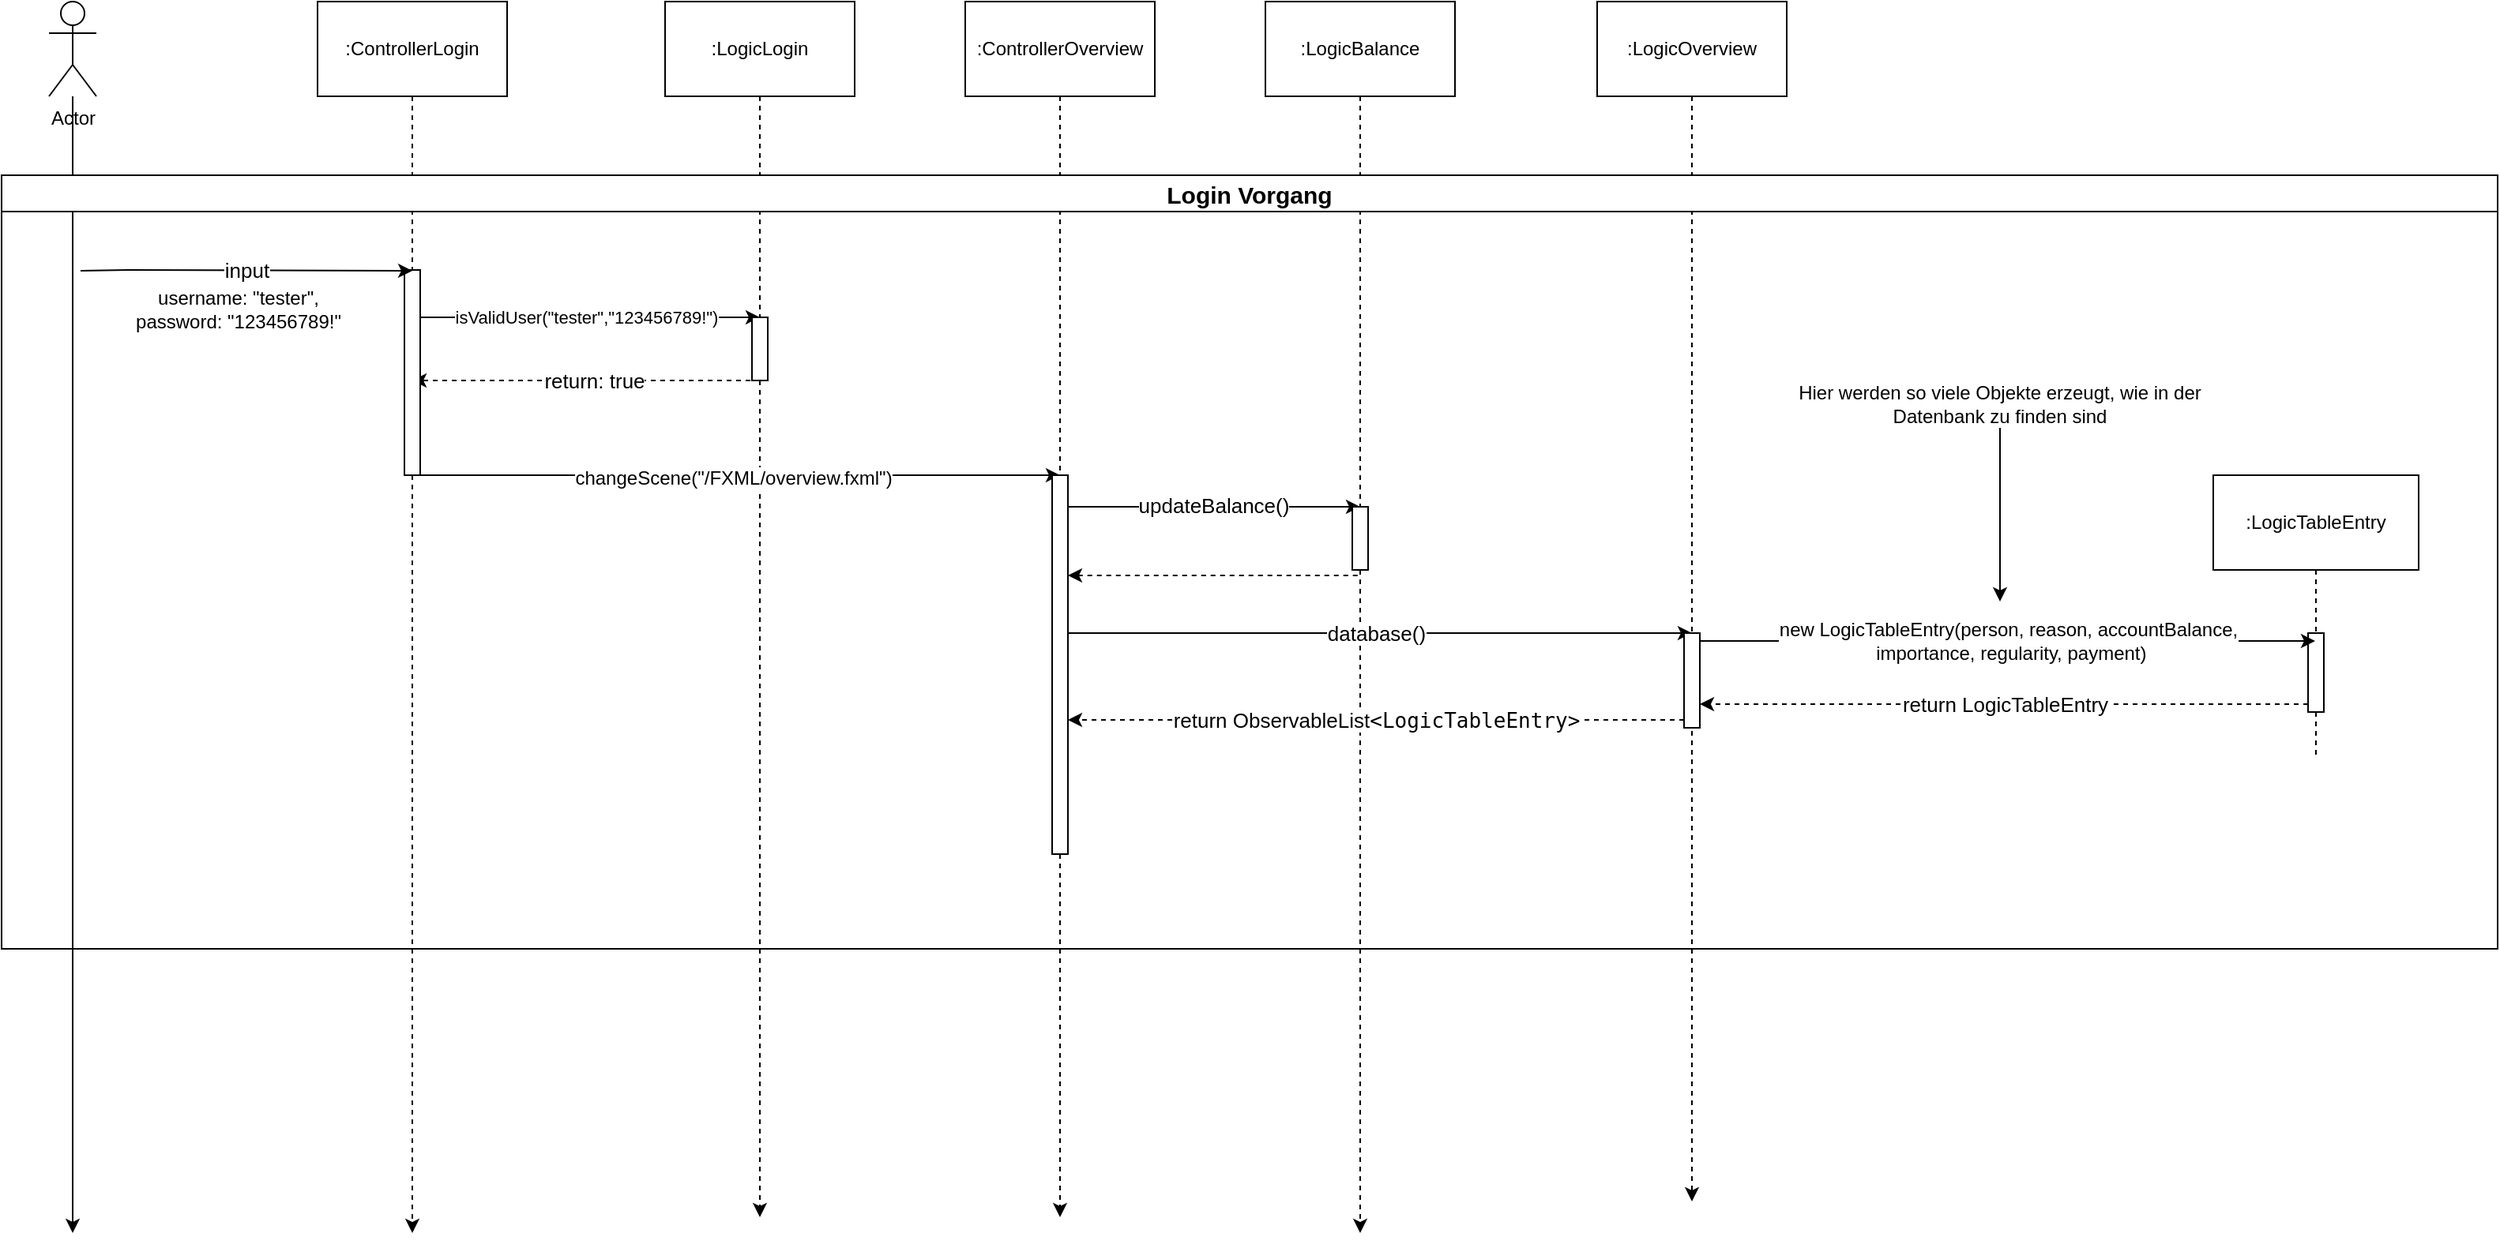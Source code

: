 <mxfile version="22.1.21" type="device">
  <diagram id="dWmEx_8C3ra9uAuUZR-o" name="Seite-2">
    <mxGraphModel dx="1434" dy="746" grid="1" gridSize="10" guides="1" tooltips="1" connect="1" arrows="1" fold="1" page="1" pageScale="1" pageWidth="827" pageHeight="1169" math="0" shadow="0">
      <root>
        <mxCell id="0" />
        <mxCell id="1" parent="0" />
        <mxCell id="v2-bN_Bwf2UKAEft6Nu9-12" style="edgeStyle=orthogonalEdgeStyle;rounded=0;orthogonalLoop=1;jettySize=auto;html=1;" parent="1" source="v2-bN_Bwf2UKAEft6Nu9-1" edge="1">
          <mxGeometry relative="1" as="geometry">
            <mxPoint x="85" y="800" as="targetPoint" />
          </mxGeometry>
        </mxCell>
        <mxCell id="v2-bN_Bwf2UKAEft6Nu9-1" value="Actor" style="shape=umlActor;verticalLabelPosition=bottom;verticalAlign=top;html=1;outlineConnect=0;" parent="1" vertex="1">
          <mxGeometry x="70" y="20" width="30" height="60" as="geometry" />
        </mxCell>
        <mxCell id="v2-bN_Bwf2UKAEft6Nu9-6" style="edgeStyle=orthogonalEdgeStyle;rounded=0;orthogonalLoop=1;jettySize=auto;html=1;dashed=1;" parent="1" source="v2-bN_Bwf2UKAEft6Nu9-2" edge="1">
          <mxGeometry relative="1" as="geometry">
            <mxPoint x="300" y="800" as="targetPoint" />
          </mxGeometry>
        </mxCell>
        <mxCell id="v2-bN_Bwf2UKAEft6Nu9-2" value=":ControllerLogin" style="rounded=0;whiteSpace=wrap;html=1;" parent="1" vertex="1">
          <mxGeometry x="240" y="20" width="120" height="60" as="geometry" />
        </mxCell>
        <mxCell id="v2-bN_Bwf2UKAEft6Nu9-13" style="edgeStyle=orthogonalEdgeStyle;rounded=0;orthogonalLoop=1;jettySize=auto;html=1;dashed=1;" parent="1" source="v2-bN_Bwf2UKAEft6Nu9-3" edge="1">
          <mxGeometry relative="1" as="geometry">
            <mxPoint x="520" y="790" as="targetPoint" />
          </mxGeometry>
        </mxCell>
        <mxCell id="v2-bN_Bwf2UKAEft6Nu9-3" value=":LogicLogin" style="rounded=0;whiteSpace=wrap;html=1;" parent="1" vertex="1">
          <mxGeometry x="460" y="20" width="120" height="60" as="geometry" />
        </mxCell>
        <mxCell id="v2-bN_Bwf2UKAEft6Nu9-8" style="edgeStyle=orthogonalEdgeStyle;rounded=0;orthogonalLoop=1;jettySize=auto;html=1;dashed=1;" parent="1" source="v2-bN_Bwf2UKAEft6Nu9-4" edge="1">
          <mxGeometry relative="1" as="geometry">
            <mxPoint x="710" y="790" as="targetPoint" />
          </mxGeometry>
        </mxCell>
        <mxCell id="v2-bN_Bwf2UKAEft6Nu9-4" value=":ControllerOverview" style="rounded=0;whiteSpace=wrap;html=1;" parent="1" vertex="1">
          <mxGeometry x="650" y="20" width="120" height="60" as="geometry" />
        </mxCell>
        <mxCell id="v2-bN_Bwf2UKAEft6Nu9-17" value="" style="endArrow=classic;html=1;rounded=0;" parent="1" edge="1">
          <mxGeometry relative="1" as="geometry">
            <mxPoint x="300" y="220" as="sourcePoint" />
            <mxPoint x="520" y="220" as="targetPoint" />
          </mxGeometry>
        </mxCell>
        <mxCell id="v2-bN_Bwf2UKAEft6Nu9-18" value="isValidUser(&quot;tester&quot;,&quot;123456789!&quot;)" style="edgeLabel;resizable=0;html=1;align=center;verticalAlign=middle;" parent="v2-bN_Bwf2UKAEft6Nu9-17" connectable="0" vertex="1">
          <mxGeometry relative="1" as="geometry" />
        </mxCell>
        <mxCell id="v2-bN_Bwf2UKAEft6Nu9-21" value="" style="endArrow=classic;html=1;rounded=0;dashed=1;" parent="1" edge="1">
          <mxGeometry relative="1" as="geometry">
            <mxPoint x="520" y="260" as="sourcePoint" />
            <mxPoint x="300" y="260" as="targetPoint" />
          </mxGeometry>
        </mxCell>
        <mxCell id="v2-bN_Bwf2UKAEft6Nu9-22" value="Label" style="edgeLabel;resizable=0;html=1;align=center;verticalAlign=middle;" parent="v2-bN_Bwf2UKAEft6Nu9-21" connectable="0" vertex="1">
          <mxGeometry relative="1" as="geometry" />
        </mxCell>
        <mxCell id="v2-bN_Bwf2UKAEft6Nu9-23" value="&lt;font style=&quot;font-size: 13px;&quot;&gt;return: true&lt;/font&gt;" style="edgeLabel;html=1;align=center;verticalAlign=middle;resizable=0;points=[];" parent="v2-bN_Bwf2UKAEft6Nu9-21" vertex="1" connectable="0">
          <mxGeometry x="-0.045" relative="1" as="geometry">
            <mxPoint as="offset" />
          </mxGeometry>
        </mxCell>
        <mxCell id="v2-bN_Bwf2UKAEft6Nu9-25" value="" style="endArrow=classic;html=1;rounded=0;" parent="1" edge="1">
          <mxGeometry relative="1" as="geometry">
            <mxPoint x="300" y="320" as="sourcePoint" />
            <mxPoint x="710" y="320" as="targetPoint" />
          </mxGeometry>
        </mxCell>
        <mxCell id="v2-bN_Bwf2UKAEft6Nu9-26" value="Label" style="edgeLabel;resizable=0;html=1;align=center;verticalAlign=middle;" parent="v2-bN_Bwf2UKAEft6Nu9-25" connectable="0" vertex="1">
          <mxGeometry relative="1" as="geometry" />
        </mxCell>
        <mxCell id="v2-bN_Bwf2UKAEft6Nu9-27" value="&lt;font style=&quot;font-size: 12px;&quot;&gt;&lt;font style=&quot;font-size: 12px;&quot;&gt;changeScene(&quot;/FXML/overview.fxml&quot;&lt;/font&gt;)&lt;/font&gt;" style="edgeLabel;html=1;align=center;verticalAlign=middle;resizable=0;points=[];" parent="v2-bN_Bwf2UKAEft6Nu9-25" vertex="1" connectable="0">
          <mxGeometry x="-0.01" y="-2" relative="1" as="geometry">
            <mxPoint as="offset" />
          </mxGeometry>
        </mxCell>
        <mxCell id="v2-bN_Bwf2UKAEft6Nu9-29" style="edgeStyle=orthogonalEdgeStyle;rounded=0;orthogonalLoop=1;jettySize=auto;html=1;dashed=1;" parent="1" source="v2-bN_Bwf2UKAEft6Nu9-28" edge="1">
          <mxGeometry relative="1" as="geometry">
            <mxPoint x="900" y="800" as="targetPoint" />
          </mxGeometry>
        </mxCell>
        <mxCell id="v2-bN_Bwf2UKAEft6Nu9-28" value=":LogicBalance" style="rounded=0;whiteSpace=wrap;html=1;" parent="1" vertex="1">
          <mxGeometry x="840" y="20" width="120" height="60" as="geometry" />
        </mxCell>
        <mxCell id="v2-bN_Bwf2UKAEft6Nu9-30" value="" style="endArrow=classic;html=1;rounded=0;" parent="1" edge="1">
          <mxGeometry relative="1" as="geometry">
            <mxPoint x="710" y="340" as="sourcePoint" />
            <mxPoint x="900" y="340" as="targetPoint" />
          </mxGeometry>
        </mxCell>
        <mxCell id="v2-bN_Bwf2UKAEft6Nu9-31" value="Label" style="edgeLabel;resizable=0;html=1;align=center;verticalAlign=middle;" parent="v2-bN_Bwf2UKAEft6Nu9-30" connectable="0" vertex="1">
          <mxGeometry relative="1" as="geometry" />
        </mxCell>
        <mxCell id="v2-bN_Bwf2UKAEft6Nu9-32" value="&lt;font style=&quot;font-size: 13px;&quot;&gt;updateBalance()&lt;/font&gt;" style="edgeLabel;html=1;align=center;verticalAlign=middle;resizable=0;points=[];" parent="v2-bN_Bwf2UKAEft6Nu9-30" vertex="1" connectable="0">
          <mxGeometry x="0.021" y="1" relative="1" as="geometry">
            <mxPoint as="offset" />
          </mxGeometry>
        </mxCell>
        <mxCell id="v2-bN_Bwf2UKAEft6Nu9-38" style="edgeStyle=orthogonalEdgeStyle;rounded=0;orthogonalLoop=1;jettySize=auto;html=1;dashed=1;" parent="1" source="v2-bN_Bwf2UKAEft6Nu9-37" edge="1">
          <mxGeometry relative="1" as="geometry">
            <mxPoint x="1110" y="780" as="targetPoint" />
          </mxGeometry>
        </mxCell>
        <mxCell id="v2-bN_Bwf2UKAEft6Nu9-37" value=":LogicOverview" style="rounded=0;whiteSpace=wrap;html=1;" parent="1" vertex="1">
          <mxGeometry x="1050" y="20" width="120" height="60" as="geometry" />
        </mxCell>
        <mxCell id="v2-bN_Bwf2UKAEft6Nu9-40" value="" style="endArrow=classic;html=1;rounded=0;" parent="1" edge="1">
          <mxGeometry relative="1" as="geometry">
            <mxPoint x="710" y="420" as="sourcePoint" />
            <mxPoint x="1110" y="420" as="targetPoint" />
          </mxGeometry>
        </mxCell>
        <mxCell id="v2-bN_Bwf2UKAEft6Nu9-41" value="&lt;font style=&quot;font-size: 13px;&quot;&gt;database()&lt;/font&gt;" style="edgeLabel;resizable=0;html=1;align=center;verticalAlign=middle;" parent="v2-bN_Bwf2UKAEft6Nu9-40" connectable="0" vertex="1">
          <mxGeometry relative="1" as="geometry" />
        </mxCell>
        <mxCell id="v2-bN_Bwf2UKAEft6Nu9-113" value="&lt;font style=&quot;font-size: 15px;&quot;&gt;Login Vorgang&lt;/font&gt;" style="swimlane;whiteSpace=wrap;html=1;" parent="1" vertex="1">
          <mxGeometry x="40" y="130" width="1580" height="490" as="geometry" />
        </mxCell>
        <mxCell id="uS0lqT7O-MrUfLokgw10-1" value="" style="html=1;points=[[0,0,0,0,5],[0,1,0,0,-5],[1,0,0,0,5],[1,1,0,0,-5]];perimeter=orthogonalPerimeter;outlineConnect=0;targetShapes=umlLifeline;portConstraint=eastwest;newEdgeStyle={&quot;curved&quot;:0,&quot;rounded&quot;:0};" parent="v2-bN_Bwf2UKAEft6Nu9-113" vertex="1">
          <mxGeometry x="255" y="60" width="10" height="130" as="geometry" />
        </mxCell>
        <mxCell id="v2-bN_Bwf2UKAEft6Nu9-14" value="" style="endArrow=classic;html=1;rounded=0;" parent="v2-bN_Bwf2UKAEft6Nu9-113" edge="1">
          <mxGeometry relative="1" as="geometry">
            <mxPoint x="50" y="60.5" as="sourcePoint" />
            <mxPoint x="260" y="60.5" as="targetPoint" />
            <Array as="points">
              <mxPoint x="80" y="60" />
            </Array>
          </mxGeometry>
        </mxCell>
        <mxCell id="v2-bN_Bwf2UKAEft6Nu9-15" value="&lt;font style=&quot;font-size: 13px;&quot;&gt;input&lt;/font&gt;" style="edgeLabel;resizable=0;html=1;align=center;verticalAlign=middle;" parent="v2-bN_Bwf2UKAEft6Nu9-14" connectable="0" vertex="1">
          <mxGeometry relative="1" as="geometry" />
        </mxCell>
        <mxCell id="uS0lqT7O-MrUfLokgw10-2" value="" style="html=1;points=[[0,0,0,0,5],[0,1,0,0,-5],[1,0,0,0,5],[1,1,0,0,-5]];perimeter=orthogonalPerimeter;outlineConnect=0;targetShapes=umlLifeline;portConstraint=eastwest;newEdgeStyle={&quot;curved&quot;:0,&quot;rounded&quot;:0};" parent="v2-bN_Bwf2UKAEft6Nu9-113" vertex="1">
          <mxGeometry x="475" y="90" width="10" height="40" as="geometry" />
        </mxCell>
        <mxCell id="uS0lqT7O-MrUfLokgw10-8" value="" style="html=1;points=[[0,0,0,0,5],[0,1,0,0,-5],[1,0,0,0,5],[1,1,0,0,-5]];perimeter=orthogonalPerimeter;outlineConnect=0;targetShapes=umlLifeline;portConstraint=eastwest;newEdgeStyle={&quot;curved&quot;:0,&quot;rounded&quot;:0};" parent="v2-bN_Bwf2UKAEft6Nu9-113" vertex="1">
          <mxGeometry x="665" y="190" width="10" height="240" as="geometry" />
        </mxCell>
        <mxCell id="uS0lqT7O-MrUfLokgw10-9" value="" style="html=1;points=[[0,0,0,0,5],[0,1,0,0,-5],[1,0,0,0,5],[1,1,0,0,-5]];perimeter=orthogonalPerimeter;outlineConnect=0;targetShapes=umlLifeline;portConstraint=eastwest;newEdgeStyle={&quot;curved&quot;:0,&quot;rounded&quot;:0};" parent="v2-bN_Bwf2UKAEft6Nu9-113" vertex="1">
          <mxGeometry x="855" y="210" width="10" height="40" as="geometry" />
        </mxCell>
        <mxCell id="uS0lqT7O-MrUfLokgw10-10" value="" style="html=1;points=[[0,0,0,0,5],[0,1,0,0,-5],[1,0,0,0,5],[1,1,0,0,-5]];perimeter=orthogonalPerimeter;outlineConnect=0;targetShapes=umlLifeline;portConstraint=eastwest;newEdgeStyle={&quot;curved&quot;:0,&quot;rounded&quot;:0};" parent="v2-bN_Bwf2UKAEft6Nu9-113" vertex="1">
          <mxGeometry x="1065" y="290" width="10" height="60" as="geometry" />
        </mxCell>
        <mxCell id="S_qs1wLhxAz25DUrTNrP-2" value="" style="endArrow=classic;html=1;rounded=0;exitX=0.337;exitY=1.087;exitDx=0;exitDy=0;exitPerimeter=0;dashed=1;" parent="v2-bN_Bwf2UKAEft6Nu9-113" source="uS0lqT7O-MrUfLokgw10-9" target="uS0lqT7O-MrUfLokgw10-8" edge="1">
          <mxGeometry width="50" height="50" relative="1" as="geometry">
            <mxPoint x="520" y="250" as="sourcePoint" />
            <mxPoint x="570" y="200" as="targetPoint" />
          </mxGeometry>
        </mxCell>
        <mxCell id="S_qs1wLhxAz25DUrTNrP-4" value="username: &quot;tester&quot;,&lt;br&gt;password: &quot;123456789!&quot;" style="text;html=1;strokeColor=none;fillColor=none;align=center;verticalAlign=middle;whiteSpace=wrap;rounded=0;" parent="v2-bN_Bwf2UKAEft6Nu9-113" vertex="1">
          <mxGeometry x="80" y="70" width="140" height="30" as="geometry" />
        </mxCell>
        <mxCell id="S_qs1wLhxAz25DUrTNrP-8" value="" style="endArrow=classic;html=1;rounded=0;exitX=0;exitY=1;exitDx=0;exitDy=-5;exitPerimeter=0;dashed=1;" parent="v2-bN_Bwf2UKAEft6Nu9-113" source="uS0lqT7O-MrUfLokgw10-10" target="uS0lqT7O-MrUfLokgw10-8" edge="1">
          <mxGeometry relative="1" as="geometry">
            <mxPoint x="1060" y="330" as="sourcePoint" />
            <mxPoint x="990" y="330" as="targetPoint" />
          </mxGeometry>
        </mxCell>
        <mxCell id="S_qs1wLhxAz25DUrTNrP-9" value="&lt;font style=&quot;font-size: 13px;&quot;&gt;return&amp;nbsp;ObservableList&lt;span style=&quot;font-family: &amp;quot;JetBrains Mono&amp;quot;, monospace;&quot;&gt;&amp;lt;&lt;/span&gt;&lt;span style=&quot;font-family: &amp;quot;JetBrains Mono&amp;quot;, monospace;&quot;&gt;LogicTableEntry&lt;/span&gt;&lt;span style=&quot;font-family: &amp;quot;JetBrains Mono&amp;quot;, monospace;&quot;&gt;&amp;gt;&lt;/span&gt;&lt;/font&gt;" style="edgeLabel;resizable=0;html=1;align=center;verticalAlign=middle;" parent="S_qs1wLhxAz25DUrTNrP-8" connectable="0" vertex="1">
          <mxGeometry relative="1" as="geometry" />
        </mxCell>
        <mxCell id="S_qs1wLhxAz25DUrTNrP-23" value=":LogicTableEntry" style="shape=umlLifeline;perimeter=lifelinePerimeter;whiteSpace=wrap;html=1;container=1;dropTarget=0;collapsible=0;recursiveResize=0;outlineConnect=0;portConstraint=eastwest;newEdgeStyle={&quot;curved&quot;:0,&quot;rounded&quot;:0};size=60;" parent="v2-bN_Bwf2UKAEft6Nu9-113" vertex="1">
          <mxGeometry x="1400" y="190" width="130" height="180" as="geometry" />
        </mxCell>
        <mxCell id="S_qs1wLhxAz25DUrTNrP-22" value="" style="html=1;points=[[0,0,0,0,5],[0,1,0,0,-5],[1,0,0,0,5],[1,1,0,0,-5]];perimeter=orthogonalPerimeter;outlineConnect=0;targetShapes=umlLifeline;portConstraint=eastwest;newEdgeStyle={&quot;curved&quot;:0,&quot;rounded&quot;:0};" parent="S_qs1wLhxAz25DUrTNrP-23" vertex="1">
          <mxGeometry x="60" y="100" width="10" height="50" as="geometry" />
        </mxCell>
        <mxCell id="S_qs1wLhxAz25DUrTNrP-25" value="" style="endArrow=classic;html=1;rounded=0;exitX=0;exitY=1;exitDx=0;exitDy=-5;exitPerimeter=0;dashed=1;" parent="v2-bN_Bwf2UKAEft6Nu9-113" source="S_qs1wLhxAz25DUrTNrP-22" target="uS0lqT7O-MrUfLokgw10-10" edge="1">
          <mxGeometry relative="1" as="geometry">
            <mxPoint x="1250" y="270" as="sourcePoint" />
            <mxPoint x="1350" y="270" as="targetPoint" />
          </mxGeometry>
        </mxCell>
        <mxCell id="S_qs1wLhxAz25DUrTNrP-26" value="&lt;font style=&quot;font-size: 13px;&quot;&gt;return LogicTableEntry&lt;/font&gt;" style="edgeLabel;resizable=0;html=1;align=center;verticalAlign=middle;" parent="S_qs1wLhxAz25DUrTNrP-25" connectable="0" vertex="1">
          <mxGeometry relative="1" as="geometry" />
        </mxCell>
        <mxCell id="S_qs1wLhxAz25DUrTNrP-14" value="" style="endArrow=classic;html=1;rounded=0;exitX=1;exitY=0;exitDx=0;exitDy=5;exitPerimeter=0;" parent="v2-bN_Bwf2UKAEft6Nu9-113" source="uS0lqT7O-MrUfLokgw10-10" target="S_qs1wLhxAz25DUrTNrP-23" edge="1">
          <mxGeometry relative="1" as="geometry">
            <mxPoint x="960" y="220" as="sourcePoint" />
            <mxPoint x="1440" y="295" as="targetPoint" />
          </mxGeometry>
        </mxCell>
        <mxCell id="S_qs1wLhxAz25DUrTNrP-15" value="&lt;font style=&quot;font-size: 12px;&quot;&gt;new LogicTableEntry(person, reason, accountBalance,&lt;br&gt;&amp;nbsp;importance, regularity, payment)&lt;/font&gt;" style="edgeLabel;resizable=0;html=1;align=center;verticalAlign=middle;" parent="S_qs1wLhxAz25DUrTNrP-14" connectable="0" vertex="1">
          <mxGeometry relative="1" as="geometry" />
        </mxCell>
        <mxCell id="JEsNGXmoBeW__N2IVrT2-2" style="edgeStyle=orthogonalEdgeStyle;rounded=0;orthogonalLoop=1;jettySize=auto;html=1;" parent="v2-bN_Bwf2UKAEft6Nu9-113" source="JEsNGXmoBeW__N2IVrT2-1" edge="1">
          <mxGeometry relative="1" as="geometry">
            <mxPoint x="1265" y="270" as="targetPoint" />
          </mxGeometry>
        </mxCell>
        <mxCell id="JEsNGXmoBeW__N2IVrT2-1" value="Hier werden so viele Objekte erzeugt, wie in der Datenbank zu finden sind" style="text;html=1;strokeColor=none;fillColor=none;align=center;verticalAlign=middle;whiteSpace=wrap;rounded=0;" parent="v2-bN_Bwf2UKAEft6Nu9-113" vertex="1">
          <mxGeometry x="1120" y="130" width="290" height="30" as="geometry" />
        </mxCell>
      </root>
    </mxGraphModel>
  </diagram>
</mxfile>

